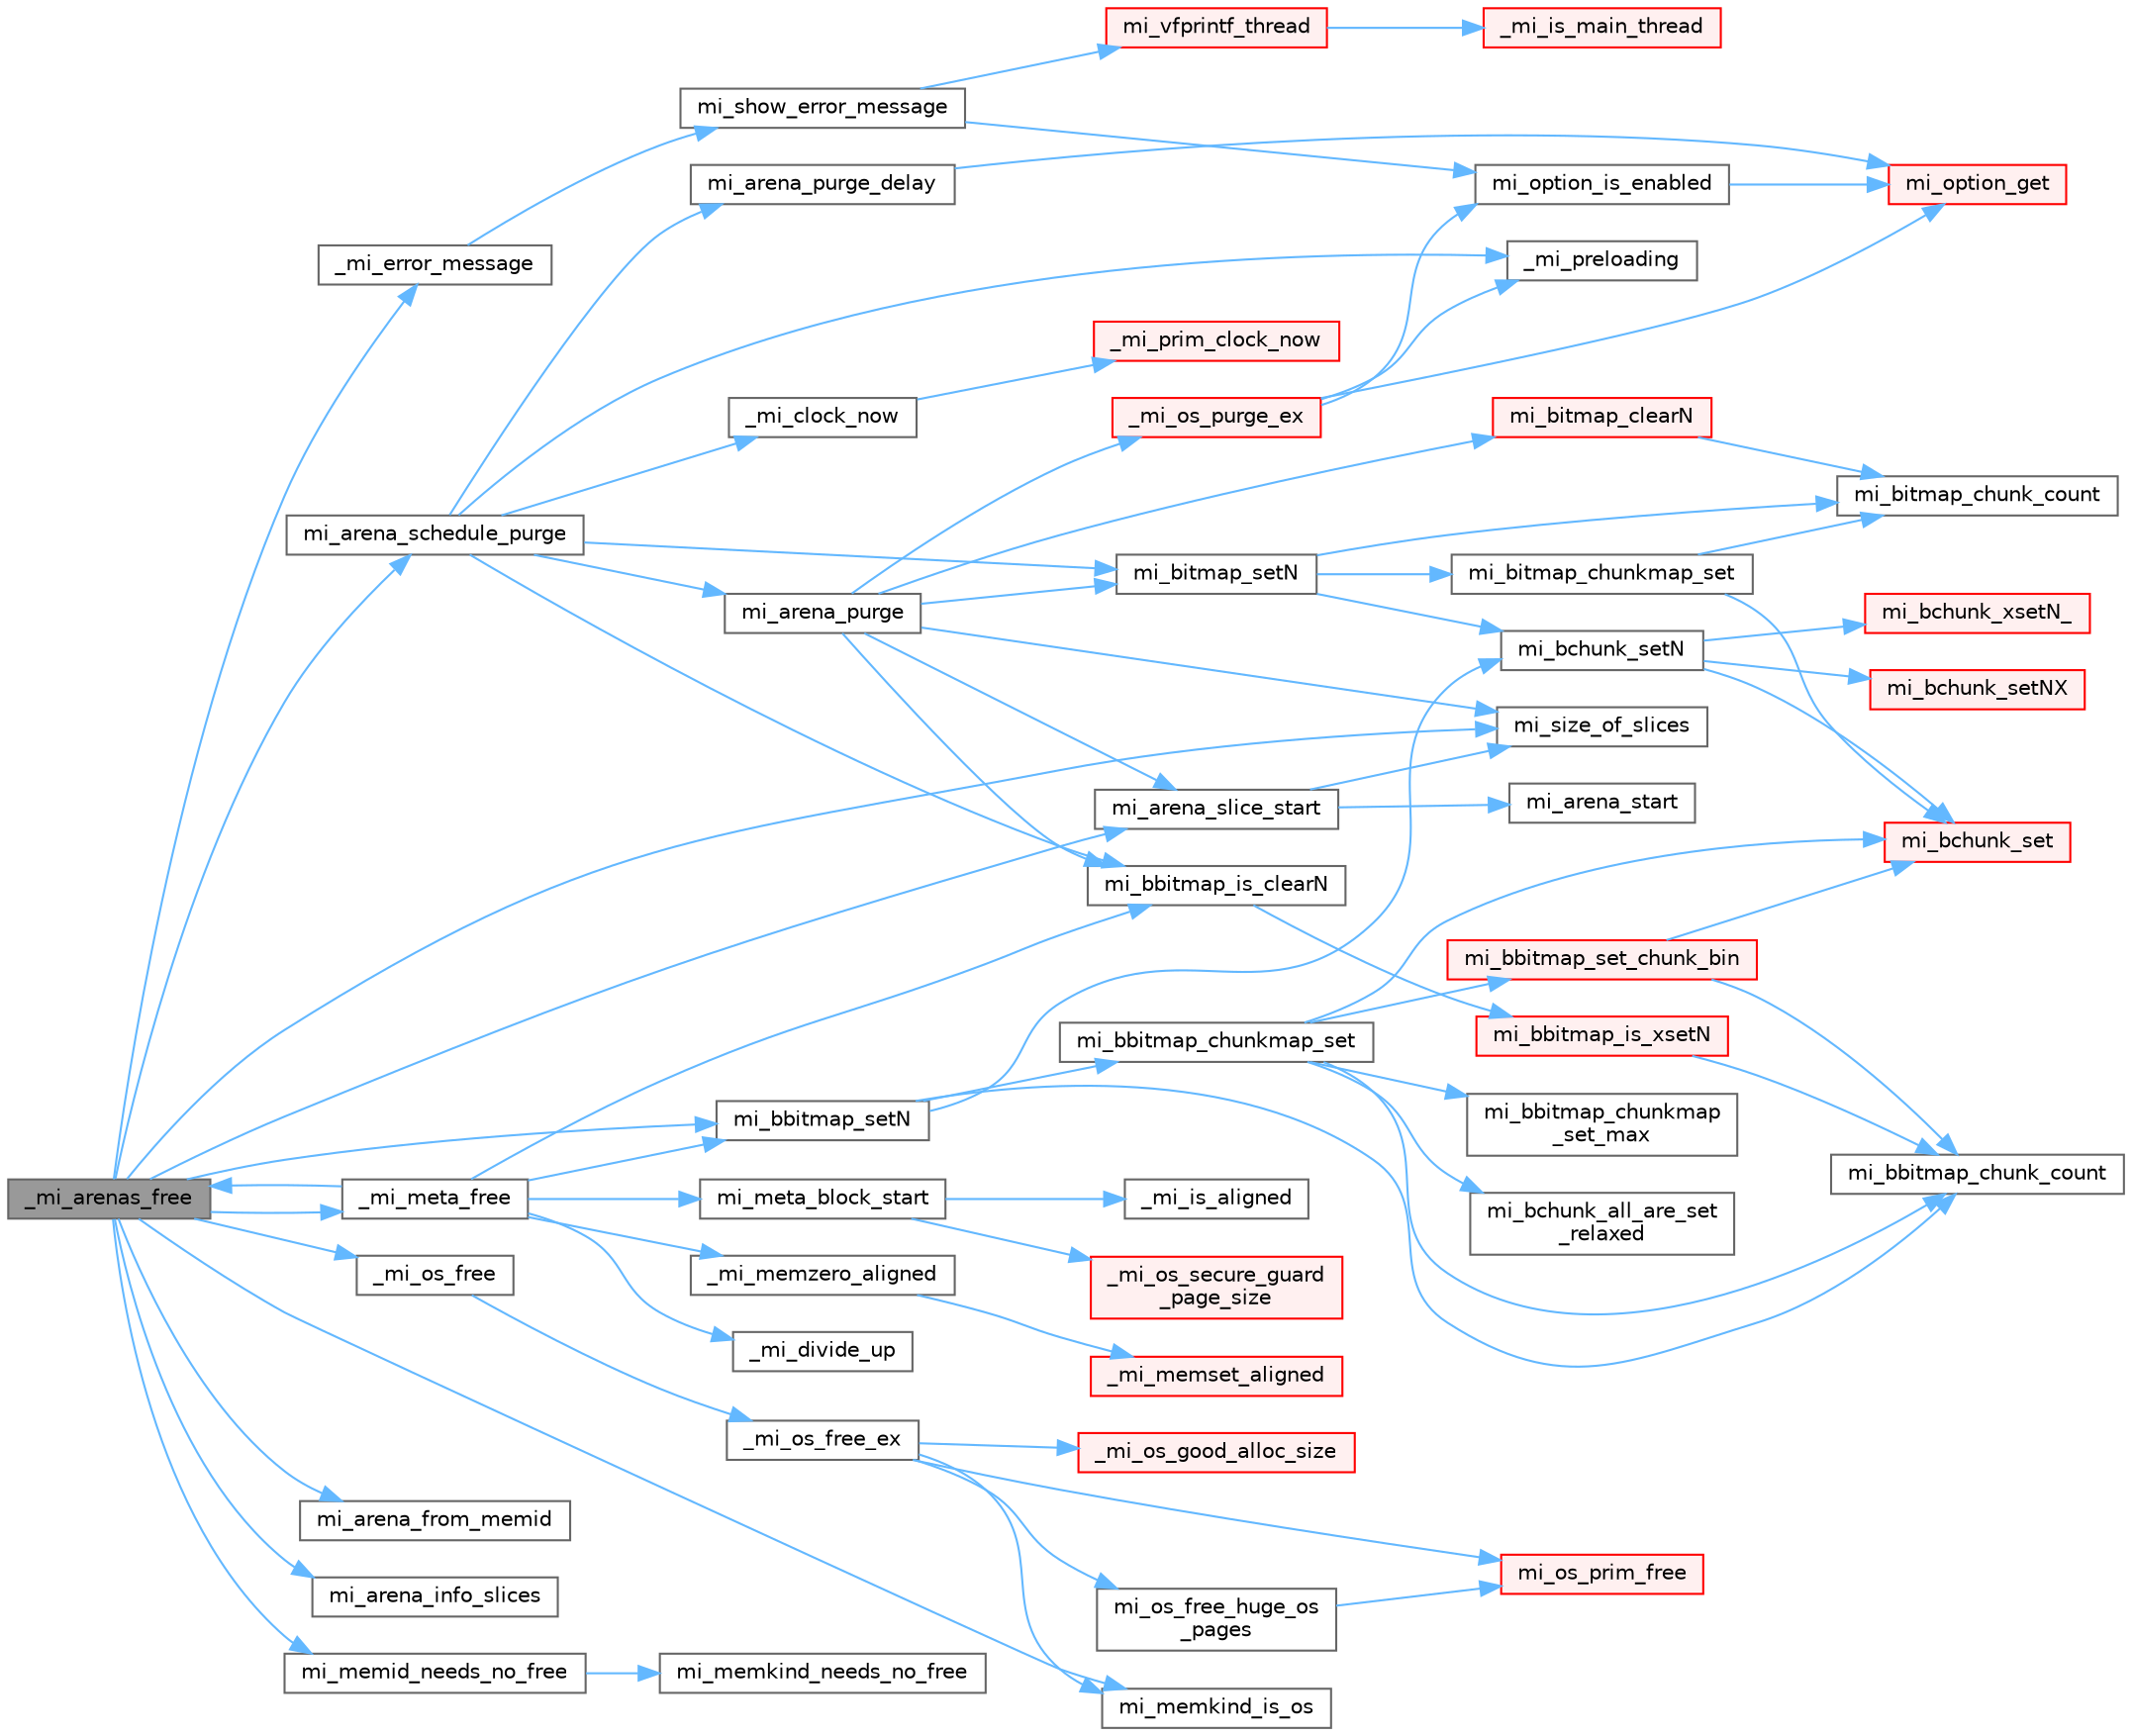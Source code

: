 digraph "_mi_arenas_free"
{
 // LATEX_PDF_SIZE
  bgcolor="transparent";
  edge [fontname=Helvetica,fontsize=10,labelfontname=Helvetica,labelfontsize=10];
  node [fontname=Helvetica,fontsize=10,shape=box,height=0.2,width=0.4];
  rankdir="LR";
  Node1 [id="Node000001",label="_mi_arenas_free",height=0.2,width=0.4,color="gray40", fillcolor="grey60", style="filled", fontcolor="black",tooltip=" "];
  Node1 -> Node2 [id="edge73_Node000001_Node000002",color="steelblue1",style="solid",tooltip=" "];
  Node2 [id="Node000002",label="_mi_error_message",height=0.2,width=0.4,color="grey40", fillcolor="white", style="filled",URL="$options_8c.html#a2bebc073bcaac71658e57bb260c2e426",tooltip=" "];
  Node2 -> Node3 [id="edge74_Node000002_Node000003",color="steelblue1",style="solid",tooltip=" "];
  Node3 [id="Node000003",label="mi_show_error_message",height=0.2,width=0.4,color="grey40", fillcolor="white", style="filled",URL="$options_8c.html#a025f32c63014753e87fd7a579d2bb8aa",tooltip=" "];
  Node3 -> Node4 [id="edge75_Node000003_Node000004",color="steelblue1",style="solid",tooltip=" "];
  Node4 [id="Node000004",label="mi_option_is_enabled",height=0.2,width=0.4,color="grey40", fillcolor="white", style="filled",URL="$group__options.html#ga459ad98f18b3fc9275474807fe0ca188",tooltip=" "];
  Node4 -> Node5 [id="edge76_Node000004_Node000005",color="steelblue1",style="solid",tooltip=" "];
  Node5 [id="Node000005",label="mi_option_get",height=0.2,width=0.4,color="red", fillcolor="#FFF0F0", style="filled",URL="$group__options.html#ga7e8af195cc81d3fa64ccf2662caa565a",tooltip=" "];
  Node3 -> Node18 [id="edge77_Node000003_Node000018",color="steelblue1",style="solid",tooltip=" "];
  Node18 [id="Node000018",label="mi_vfprintf_thread",height=0.2,width=0.4,color="red", fillcolor="#FFF0F0", style="filled",URL="$options_8c.html#a4af8263c139d04a876914f39024a7424",tooltip=" "];
  Node18 -> Node19 [id="edge78_Node000018_Node000019",color="steelblue1",style="solid",tooltip=" "];
  Node19 [id="Node000019",label="_mi_is_main_thread",height=0.2,width=0.4,color="red", fillcolor="#FFF0F0", style="filled",URL="$_e_a_s_t_l_2packages_2mimalloc_2src_2init_8c.html#a008e0a28e7c86b15a04094d595e2c327",tooltip=" "];
  Node1 -> Node39 [id="edge79_Node000001_Node000039",color="steelblue1",style="solid",tooltip=" "];
  Node39 [id="Node000039",label="_mi_meta_free",height=0.2,width=0.4,color="grey40", fillcolor="white", style="filled",URL="$arena-meta_8c.html#ab82e802fb1812b8ac1cce8b62b34cbe7",tooltip=" "];
  Node39 -> Node1 [id="edge80_Node000039_Node000001",color="steelblue1",style="solid",tooltip=" "];
  Node39 -> Node40 [id="edge81_Node000039_Node000040",color="steelblue1",style="solid",tooltip=" "];
  Node40 [id="Node000040",label="_mi_divide_up",height=0.2,width=0.4,color="grey40", fillcolor="white", style="filled",URL="$_e_a_s_t_l_2packages_2mimalloc_2include_2mimalloc_2internal_8h.html#a693e5b64e9a4644c716974dda2395edc",tooltip=" "];
  Node39 -> Node41 [id="edge82_Node000039_Node000041",color="steelblue1",style="solid",tooltip=" "];
  Node41 [id="Node000041",label="_mi_memzero_aligned",height=0.2,width=0.4,color="grey40", fillcolor="white", style="filled",URL="$_e_a_s_t_l_2packages_2mimalloc_2include_2mimalloc_2internal_8h.html#aa1d3beee9d492fc175ac2584e50fd8ea",tooltip=" "];
  Node41 -> Node42 [id="edge83_Node000041_Node000042",color="steelblue1",style="solid",tooltip=" "];
  Node42 [id="Node000042",label="_mi_memset_aligned",height=0.2,width=0.4,color="red", fillcolor="#FFF0F0", style="filled",URL="$_e_a_s_t_l_2packages_2mimalloc_2include_2mimalloc_2internal_8h.html#a770dbf90c89e7e7761f2f99c0fc28115",tooltip=" "];
  Node39 -> Node44 [id="edge84_Node000039_Node000044",color="steelblue1",style="solid",tooltip=" "];
  Node44 [id="Node000044",label="mi_bbitmap_is_clearN",height=0.2,width=0.4,color="grey40", fillcolor="white", style="filled",URL="$bitmap_8h.html#a5424318442a5d1f904eab0d157bc777e",tooltip=" "];
  Node44 -> Node45 [id="edge85_Node000044_Node000045",color="steelblue1",style="solid",tooltip=" "];
  Node45 [id="Node000045",label="mi_bbitmap_is_xsetN",height=0.2,width=0.4,color="red", fillcolor="#FFF0F0", style="filled",URL="$bitmap_8c.html#a143c1ab4aaff95bc9a5642f45e2fc52f",tooltip=" "];
  Node45 -> Node46 [id="edge86_Node000045_Node000046",color="steelblue1",style="solid",tooltip=" "];
  Node46 [id="Node000046",label="mi_bbitmap_chunk_count",height=0.2,width=0.4,color="grey40", fillcolor="white", style="filled",URL="$bitmap_8h.html#a61d4c39827af9a9dbeb574d28856ba90",tooltip=" "];
  Node39 -> Node59 [id="edge87_Node000039_Node000059",color="steelblue1",style="solid",tooltip=" "];
  Node59 [id="Node000059",label="mi_bbitmap_setN",height=0.2,width=0.4,color="grey40", fillcolor="white", style="filled",URL="$bitmap_8c.html#ad8105936ebee14e0c6cadb2e8c37b024",tooltip=" "];
  Node59 -> Node46 [id="edge88_Node000059_Node000046",color="steelblue1",style="solid",tooltip=" "];
  Node59 -> Node60 [id="edge89_Node000059_Node000060",color="steelblue1",style="solid",tooltip=" "];
  Node60 [id="Node000060",label="mi_bbitmap_chunkmap_set",height=0.2,width=0.4,color="grey40", fillcolor="white", style="filled",URL="$bitmap_8c.html#a5e83447278a21fe0e1881471aed3723f",tooltip=" "];
  Node60 -> Node46 [id="edge90_Node000060_Node000046",color="steelblue1",style="solid",tooltip=" "];
  Node60 -> Node61 [id="edge91_Node000060_Node000061",color="steelblue1",style="solid",tooltip=" "];
  Node61 [id="Node000061",label="mi_bbitmap_chunkmap\l_set_max",height=0.2,width=0.4,color="grey40", fillcolor="white", style="filled",URL="$bitmap_8c.html#a841d1e310df48c7f00345ba145298635",tooltip=" "];
  Node60 -> Node62 [id="edge92_Node000060_Node000062",color="steelblue1",style="solid",tooltip=" "];
  Node62 [id="Node000062",label="mi_bbitmap_set_chunk_bin",height=0.2,width=0.4,color="red", fillcolor="#FFF0F0", style="filled",URL="$bitmap_8c.html#ade3837b1ccb66e3adb45a8a6fdb71a77",tooltip=" "];
  Node62 -> Node46 [id="edge93_Node000062_Node000046",color="steelblue1",style="solid",tooltip=" "];
  Node62 -> Node66 [id="edge94_Node000062_Node000066",color="steelblue1",style="solid",tooltip=" "];
  Node66 [id="Node000066",label="mi_bchunk_set",height=0.2,width=0.4,color="red", fillcolor="#FFF0F0", style="filled",URL="$bitmap_8c.html#ab346ba3b2da689a30e5cc0bf7348e552",tooltip=" "];
  Node60 -> Node68 [id="edge95_Node000060_Node000068",color="steelblue1",style="solid",tooltip=" "];
  Node68 [id="Node000068",label="mi_bchunk_all_are_set\l_relaxed",height=0.2,width=0.4,color="grey40", fillcolor="white", style="filled",URL="$bitmap_8c.html#a7879ec0a2a72c95ff4d0037eb61580d6",tooltip=" "];
  Node60 -> Node66 [id="edge96_Node000060_Node000066",color="steelblue1",style="solid",tooltip=" "];
  Node59 -> Node69 [id="edge97_Node000059_Node000069",color="steelblue1",style="solid",tooltip=" "];
  Node69 [id="Node000069",label="mi_bchunk_setN",height=0.2,width=0.4,color="grey40", fillcolor="white", style="filled",URL="$bitmap_8c.html#a931ab182d5a458c9811743a39c0637df",tooltip=" "];
  Node69 -> Node66 [id="edge98_Node000069_Node000066",color="steelblue1",style="solid",tooltip=" "];
  Node69 -> Node70 [id="edge99_Node000069_Node000070",color="steelblue1",style="solid",tooltip=" "];
  Node70 [id="Node000070",label="mi_bchunk_setNX",height=0.2,width=0.4,color="red", fillcolor="#FFF0F0", style="filled",URL="$bitmap_8c.html#acd5910ee7615a9c560d6d110350691d7",tooltip=" "];
  Node69 -> Node77 [id="edge100_Node000069_Node000077",color="steelblue1",style="solid",tooltip=" "];
  Node77 [id="Node000077",label="mi_bchunk_xsetN_",height=0.2,width=0.4,color="red", fillcolor="#FFF0F0", style="filled",URL="$bitmap_8c.html#a389dbd44ba9433ec98be6f3222776f46",tooltip=" "];
  Node39 -> Node79 [id="edge101_Node000039_Node000079",color="steelblue1",style="solid",tooltip=" "];
  Node79 [id="Node000079",label="mi_meta_block_start",height=0.2,width=0.4,color="grey40", fillcolor="white", style="filled",URL="$arena-meta_8c.html#aeece3fac418407c81bab2ef651ea35a6",tooltip=" "];
  Node79 -> Node80 [id="edge102_Node000079_Node000080",color="steelblue1",style="solid",tooltip=" "];
  Node80 [id="Node000080",label="_mi_is_aligned",height=0.2,width=0.4,color="grey40", fillcolor="white", style="filled",URL="$_e_a_s_t_l_2packages_2mimalloc_2include_2mimalloc_2internal_8h.html#ad446ae4d82cbdbd78dfbe46fa2330555",tooltip=" "];
  Node79 -> Node81 [id="edge103_Node000079_Node000081",color="steelblue1",style="solid",tooltip=" "];
  Node81 [id="Node000081",label="_mi_os_secure_guard\l_page_size",height=0.2,width=0.4,color="red", fillcolor="#FFF0F0", style="filled",URL="$os_8c.html#a2daf38bcf9e1a42db5038d237354fbe2",tooltip=" "];
  Node1 -> Node84 [id="edge104_Node000001_Node000084",color="steelblue1",style="solid",tooltip=" "];
  Node84 [id="Node000084",label="_mi_os_free",height=0.2,width=0.4,color="grey40", fillcolor="white", style="filled",URL="$os_8c.html#aef12a26764ff4aae64a1df9116452428",tooltip=" "];
  Node84 -> Node85 [id="edge105_Node000084_Node000085",color="steelblue1",style="solid",tooltip=" "];
  Node85 [id="Node000085",label="_mi_os_free_ex",height=0.2,width=0.4,color="grey40", fillcolor="white", style="filled",URL="$os_8c.html#aeadf7a5475ecac072880a4c415d85c75",tooltip=" "];
  Node85 -> Node86 [id="edge106_Node000085_Node000086",color="steelblue1",style="solid",tooltip=" "];
  Node86 [id="Node000086",label="_mi_os_good_alloc_size",height=0.2,width=0.4,color="red", fillcolor="#FFF0F0", style="filled",URL="$os_8c.html#aa30b56bf7b30da1c4f35323cfccce4f1",tooltip=" "];
  Node85 -> Node88 [id="edge107_Node000085_Node000088",color="steelblue1",style="solid",tooltip=" "];
  Node88 [id="Node000088",label="mi_memkind_is_os",height=0.2,width=0.4,color="grey40", fillcolor="white", style="filled",URL="$types_8h.html#a7b53315c793e6a0934fb369cfb0dc388",tooltip=" "];
  Node85 -> Node89 [id="edge108_Node000085_Node000089",color="steelblue1",style="solid",tooltip=" "];
  Node89 [id="Node000089",label="mi_os_free_huge_os\l_pages",height=0.2,width=0.4,color="grey40", fillcolor="white", style="filled",URL="$os_8c.html#aa0a58080699361b65ccbf1a97f99edee",tooltip=" "];
  Node89 -> Node90 [id="edge109_Node000089_Node000090",color="steelblue1",style="solid",tooltip=" "];
  Node90 [id="Node000090",label="mi_os_prim_free",height=0.2,width=0.4,color="red", fillcolor="#FFF0F0", style="filled",URL="$os_8c.html#a52be3cf3bbf0a792b75a16e6d8c54a6e",tooltip=" "];
  Node85 -> Node90 [id="edge110_Node000085_Node000090",color="steelblue1",style="solid",tooltip=" "];
  Node1 -> Node93 [id="edge111_Node000001_Node000093",color="steelblue1",style="solid",tooltip=" "];
  Node93 [id="Node000093",label="mi_arena_from_memid",height=0.2,width=0.4,color="grey40", fillcolor="white", style="filled",URL="$arena_8c.html#aaeefb8c6dfbc85b1597643b9876a9397",tooltip=" "];
  Node1 -> Node94 [id="edge112_Node000001_Node000094",color="steelblue1",style="solid",tooltip=" "];
  Node94 [id="Node000094",label="mi_arena_info_slices",height=0.2,width=0.4,color="grey40", fillcolor="white", style="filled",URL="$arena_8c.html#ad2a1e3eef51adb19c1bc74b28900a6e6",tooltip=" "];
  Node1 -> Node95 [id="edge113_Node000001_Node000095",color="steelblue1",style="solid",tooltip=" "];
  Node95 [id="Node000095",label="mi_arena_schedule_purge",height=0.2,width=0.4,color="grey40", fillcolor="white", style="filled",URL="$arena_8c.html#a8dc5c7dba33006692899ce1b367737a4",tooltip=" "];
  Node95 -> Node96 [id="edge114_Node000095_Node000096",color="steelblue1",style="solid",tooltip=" "];
  Node96 [id="Node000096",label="_mi_clock_now",height=0.2,width=0.4,color="grey40", fillcolor="white", style="filled",URL="$stats_8c.html#a93c8529a1e3131fd656d6d3fa42198ee",tooltip=" "];
  Node96 -> Node97 [id="edge115_Node000096_Node000097",color="steelblue1",style="solid",tooltip=" "];
  Node97 [id="Node000097",label="_mi_prim_clock_now",height=0.2,width=0.4,color="red", fillcolor="#FFF0F0", style="filled",URL="$windows_2prim_8c.html#a9a1effe54aac3a8c248f0eceea1d5b63",tooltip=" "];
  Node95 -> Node9 [id="edge116_Node000095_Node000009",color="steelblue1",style="solid",tooltip=" "];
  Node9 [id="Node000009",label="_mi_preloading",height=0.2,width=0.4,color="grey40", fillcolor="white", style="filled",URL="$_e_a_s_t_l_2packages_2mimalloc_2src_2init_8c.html#a404be8b4c0576588270fde0b2a4d7832",tooltip=" "];
  Node95 -> Node99 [id="edge117_Node000095_Node000099",color="steelblue1",style="solid",tooltip=" "];
  Node99 [id="Node000099",label="mi_arena_purge",height=0.2,width=0.4,color="grey40", fillcolor="white", style="filled",URL="$arena_8c.html#ab0dfb887a80b4a16ed4390bdebbdd38c",tooltip=" "];
  Node99 -> Node100 [id="edge118_Node000099_Node000100",color="steelblue1",style="solid",tooltip=" "];
  Node100 [id="Node000100",label="_mi_os_purge_ex",height=0.2,width=0.4,color="red", fillcolor="#FFF0F0", style="filled",URL="$os_8c.html#a48e6c4d87fab4850f199797238f92370",tooltip=" "];
  Node100 -> Node9 [id="edge119_Node000100_Node000009",color="steelblue1",style="solid",tooltip=" "];
  Node100 -> Node5 [id="edge120_Node000100_Node000005",color="steelblue1",style="solid",tooltip=" "];
  Node100 -> Node4 [id="edge121_Node000100_Node000004",color="steelblue1",style="solid",tooltip=" "];
  Node99 -> Node112 [id="edge122_Node000099_Node000112",color="steelblue1",style="solid",tooltip=" "];
  Node112 [id="Node000112",label="mi_arena_slice_start",height=0.2,width=0.4,color="grey40", fillcolor="white", style="filled",URL="$arena_8c.html#a0a2d2bb37e419baf7d346107e77c6e05",tooltip=" "];
  Node112 -> Node113 [id="edge123_Node000112_Node000113",color="steelblue1",style="solid",tooltip=" "];
  Node113 [id="Node000113",label="mi_arena_start",height=0.2,width=0.4,color="grey40", fillcolor="white", style="filled",URL="$arena_8c.html#a8aa073deb4be73d4bbc7b27864c55cd4",tooltip=" "];
  Node112 -> Node114 [id="edge124_Node000112_Node000114",color="steelblue1",style="solid",tooltip=" "];
  Node114 [id="Node000114",label="mi_size_of_slices",height=0.2,width=0.4,color="grey40", fillcolor="white", style="filled",URL="$_e_a_s_t_l_2packages_2mimalloc_2include_2mimalloc_2internal_8h.html#ae8e31ea92ee1ee2f1a93ea87d0184436",tooltip=" "];
  Node99 -> Node44 [id="edge125_Node000099_Node000044",color="steelblue1",style="solid",tooltip=" "];
  Node99 -> Node115 [id="edge126_Node000099_Node000115",color="steelblue1",style="solid",tooltip=" "];
  Node115 [id="Node000115",label="mi_bitmap_clearN",height=0.2,width=0.4,color="red", fillcolor="#FFF0F0", style="filled",URL="$bitmap_8c.html#aa8d5d77b9137fac58dba2415da230b4b",tooltip=" "];
  Node115 -> Node117 [id="edge127_Node000115_Node000117",color="steelblue1",style="solid",tooltip=" "];
  Node117 [id="Node000117",label="mi_bitmap_chunk_count",height=0.2,width=0.4,color="grey40", fillcolor="white", style="filled",URL="$bitmap_8h.html#adbc04bcdad6dd6f18993c5ed4b92f2a4",tooltip=" "];
  Node99 -> Node120 [id="edge128_Node000099_Node000120",color="steelblue1",style="solid",tooltip=" "];
  Node120 [id="Node000120",label="mi_bitmap_setN",height=0.2,width=0.4,color="grey40", fillcolor="white", style="filled",URL="$bitmap_8c.html#a8b50ea67e216213718b39a8bdc71c089",tooltip=" "];
  Node120 -> Node69 [id="edge129_Node000120_Node000069",color="steelblue1",style="solid",tooltip=" "];
  Node120 -> Node117 [id="edge130_Node000120_Node000117",color="steelblue1",style="solid",tooltip=" "];
  Node120 -> Node121 [id="edge131_Node000120_Node000121",color="steelblue1",style="solid",tooltip=" "];
  Node121 [id="Node000121",label="mi_bitmap_chunkmap_set",height=0.2,width=0.4,color="grey40", fillcolor="white", style="filled",URL="$bitmap_8c.html#ae28d6cc04a3cf604bc16fd933973412a",tooltip=" "];
  Node121 -> Node66 [id="edge132_Node000121_Node000066",color="steelblue1",style="solid",tooltip=" "];
  Node121 -> Node117 [id="edge133_Node000121_Node000117",color="steelblue1",style="solid",tooltip=" "];
  Node99 -> Node114 [id="edge134_Node000099_Node000114",color="steelblue1",style="solid",tooltip=" "];
  Node95 -> Node122 [id="edge135_Node000095_Node000122",color="steelblue1",style="solid",tooltip=" "];
  Node122 [id="Node000122",label="mi_arena_purge_delay",height=0.2,width=0.4,color="grey40", fillcolor="white", style="filled",URL="$arena_8c.html#abf54c4e28e45932723209cba84f05ce3",tooltip=" "];
  Node122 -> Node5 [id="edge136_Node000122_Node000005",color="steelblue1",style="solid",tooltip=" "];
  Node95 -> Node44 [id="edge137_Node000095_Node000044",color="steelblue1",style="solid",tooltip=" "];
  Node95 -> Node120 [id="edge138_Node000095_Node000120",color="steelblue1",style="solid",tooltip=" "];
  Node1 -> Node112 [id="edge139_Node000001_Node000112",color="steelblue1",style="solid",tooltip=" "];
  Node1 -> Node59 [id="edge140_Node000001_Node000059",color="steelblue1",style="solid",tooltip=" "];
  Node1 -> Node123 [id="edge141_Node000001_Node000123",color="steelblue1",style="solid",tooltip=" "];
  Node123 [id="Node000123",label="mi_memid_needs_no_free",height=0.2,width=0.4,color="grey40", fillcolor="white", style="filled",URL="$types_8h.html#a15f0edf992702ab13e8ec2bd51df4c31",tooltip=" "];
  Node123 -> Node124 [id="edge142_Node000123_Node000124",color="steelblue1",style="solid",tooltip=" "];
  Node124 [id="Node000124",label="mi_memkind_needs_no_free",height=0.2,width=0.4,color="grey40", fillcolor="white", style="filled",URL="$types_8h.html#addbf2d90f0dbd0c3baf3f54a2a8b6292",tooltip=" "];
  Node1 -> Node88 [id="edge143_Node000001_Node000088",color="steelblue1",style="solid",tooltip=" "];
  Node1 -> Node114 [id="edge144_Node000001_Node000114",color="steelblue1",style="solid",tooltip=" "];
}
